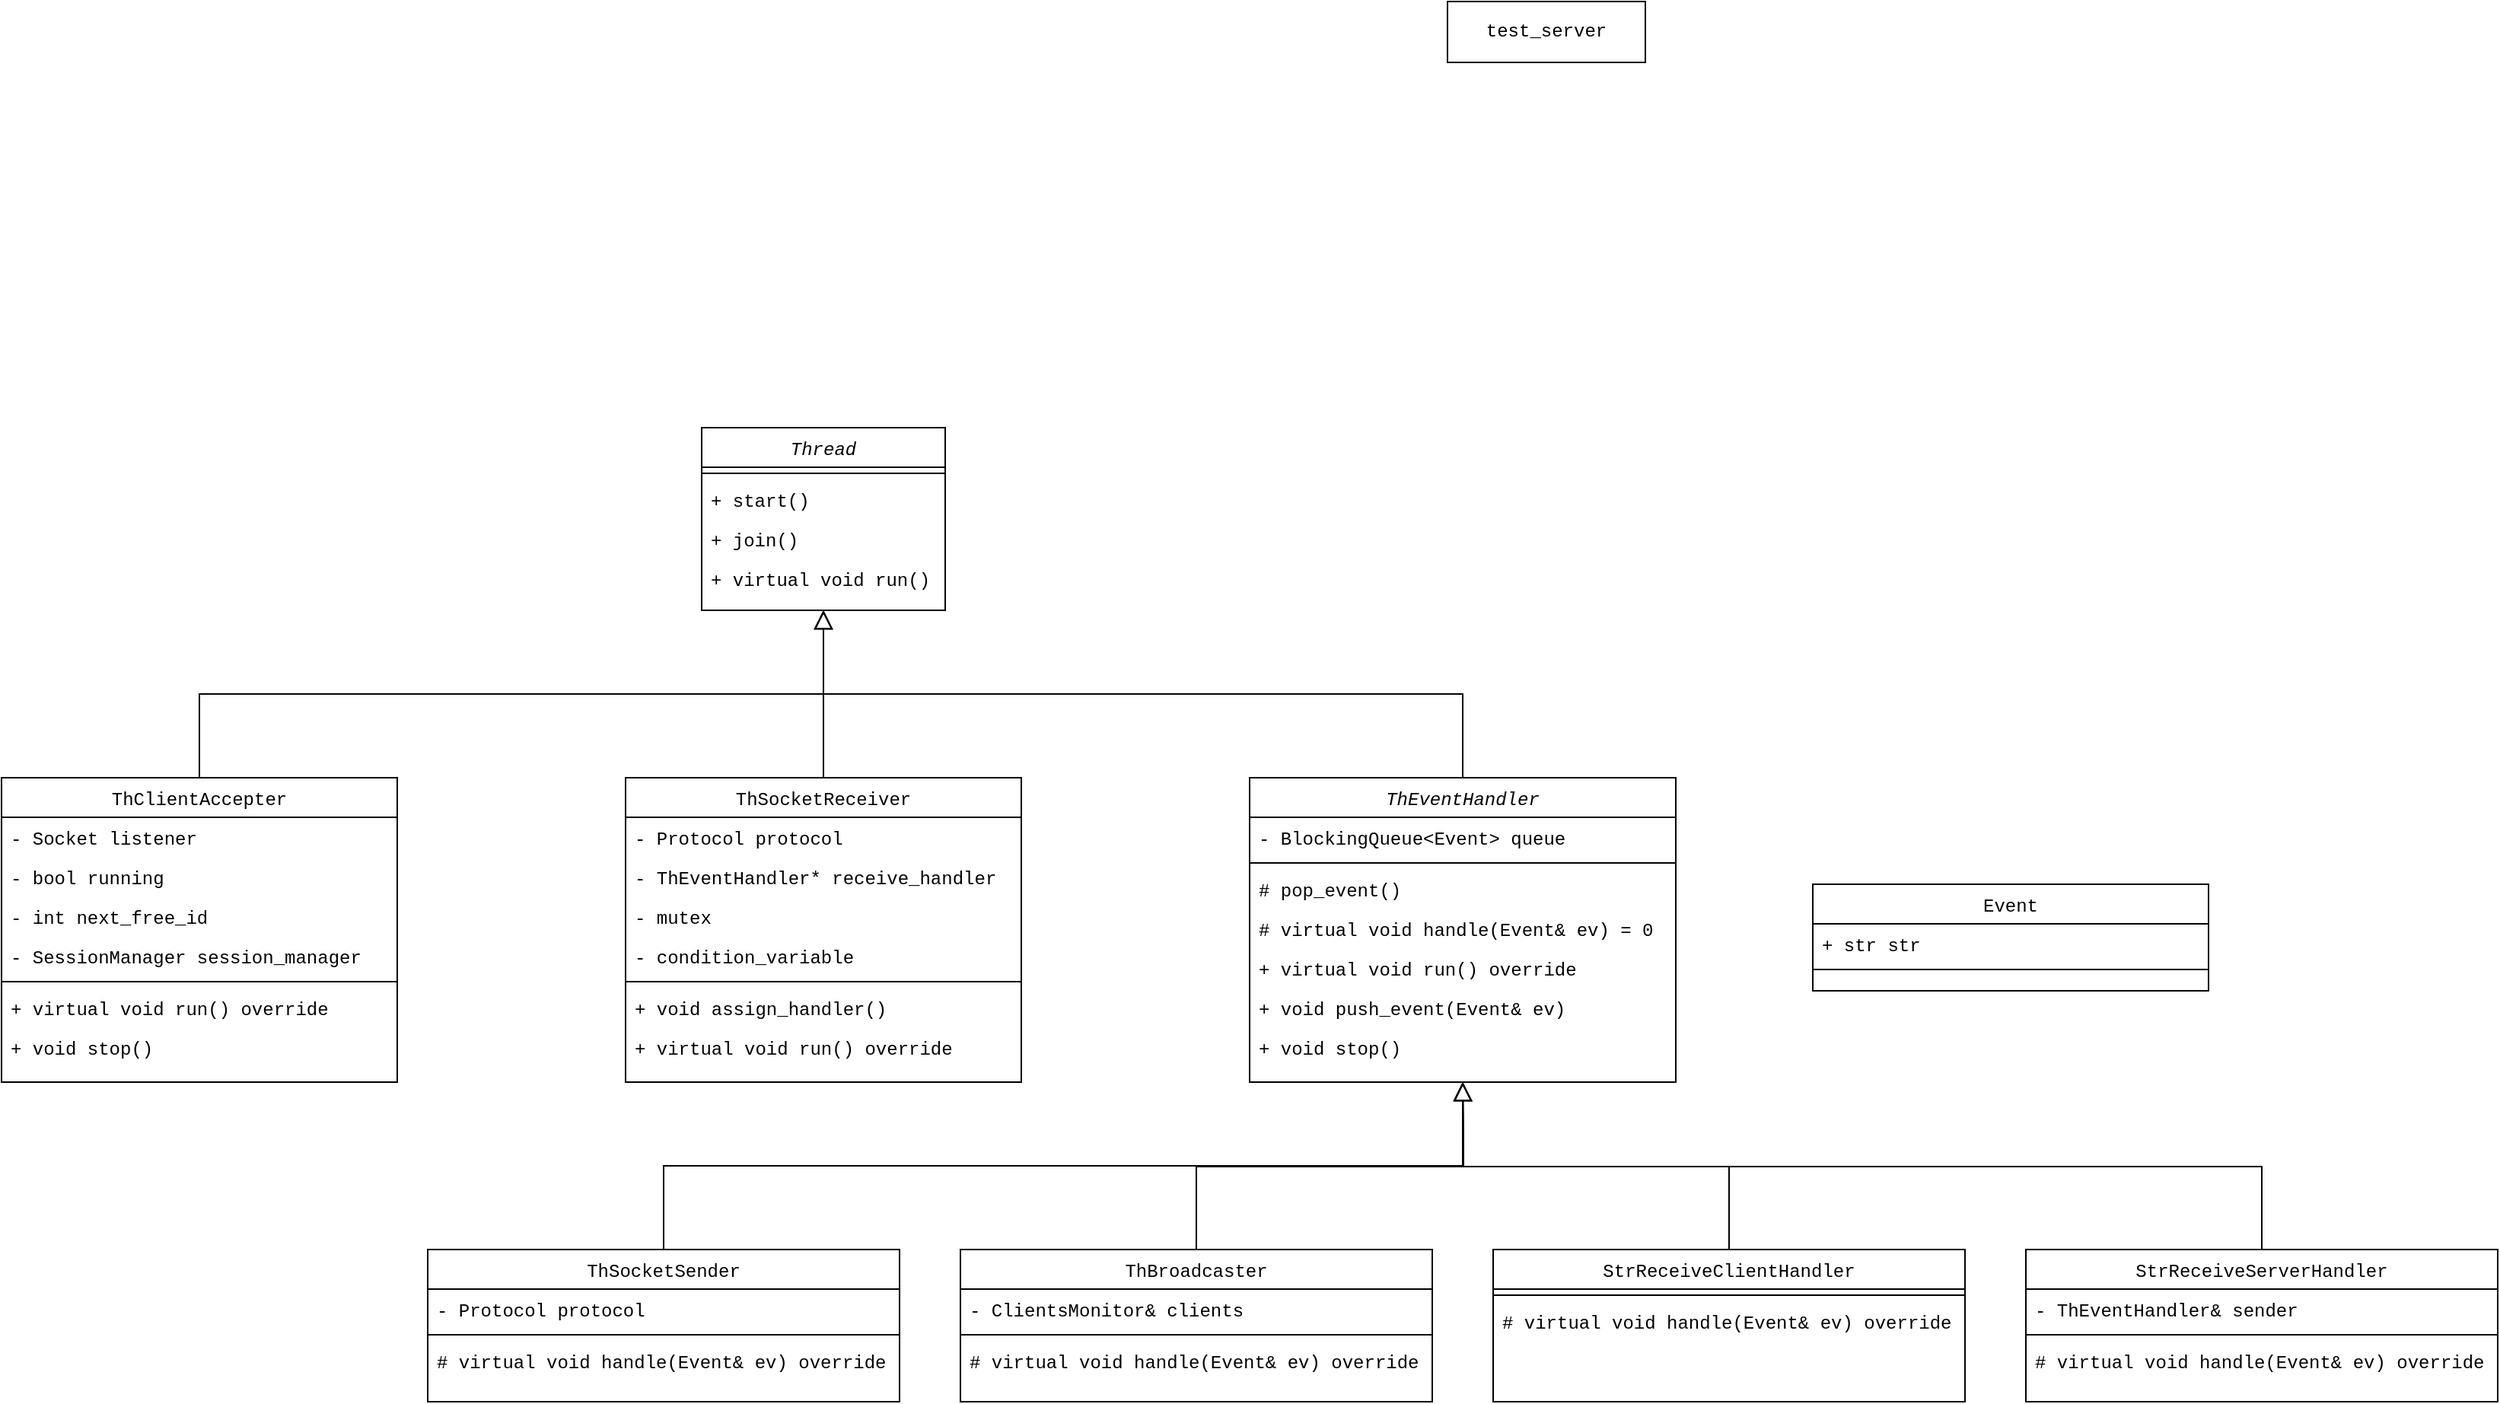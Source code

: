 <mxfile version="13.2.0" type="device"><diagram id="C5RBs43oDa-KdzZeNtuy" name="Page-1"><mxGraphModel dx="1967" dy="668" grid="1" gridSize="10" guides="1" tooltips="1" connect="1" arrows="1" fold="1" page="1" pageScale="1" pageWidth="827" pageHeight="1169" math="0" shadow="0"><root><mxCell id="WIyWlLk6GJQsqaUBKTNV-0"/><mxCell id="WIyWlLk6GJQsqaUBKTNV-1" parent="WIyWlLk6GJQsqaUBKTNV-0"/><mxCell id="zkfFHV4jXpPFQw0GAbJ--12" value="" style="endArrow=block;endSize=10;endFill=0;shadow=0;strokeWidth=1;rounded=0;edgeStyle=elbowEdgeStyle;elbow=vertical;fontFamily=Courier New;" parent="WIyWlLk6GJQsqaUBKTNV-1" source="zkfFHV4jXpPFQw0GAbJ--6" target="zkfFHV4jXpPFQw0GAbJ--0" edge="1"><mxGeometry width="160" relative="1" as="geometry"><mxPoint x="-240" y="393" as="sourcePoint"/><mxPoint x="-240" y="393" as="targetPoint"/></mxGeometry></mxCell><mxCell id="zkfFHV4jXpPFQw0GAbJ--16" value="" style="endArrow=block;endSize=10;endFill=0;shadow=0;strokeWidth=1;rounded=0;edgeStyle=elbowEdgeStyle;elbow=vertical;fontFamily=Courier New;" parent="WIyWlLk6GJQsqaUBKTNV-1" source="zkfFHV4jXpPFQw0GAbJ--13" target="zkfFHV4jXpPFQw0GAbJ--0" edge="1"><mxGeometry width="160" relative="1" as="geometry"><mxPoint x="-230" y="563" as="sourcePoint"/><mxPoint x="-130" y="461" as="targetPoint"/></mxGeometry></mxCell><mxCell id="dXjl9bKQkMrB-6pkvQlv-0" value="test_server" style="rounded=0;whiteSpace=wrap;html=1;fontFamily=Courier New;" vertex="1" parent="WIyWlLk6GJQsqaUBKTNV-1"><mxGeometry x="400" y="10" width="130" height="40" as="geometry"/></mxCell><mxCell id="dXjl9bKQkMrB-6pkvQlv-21" style="edgeStyle=orthogonalEdgeStyle;rounded=0;orthogonalLoop=1;jettySize=auto;html=1;exitX=0.5;exitY=0;exitDx=0;exitDy=0;entryX=0.5;entryY=1;entryDx=0;entryDy=0;endArrow=block;endFill=0;endSize=10;fontFamily=Courier New;" edge="1" parent="WIyWlLk6GJQsqaUBKTNV-1" source="dXjl9bKQkMrB-6pkvQlv-13" target="zkfFHV4jXpPFQw0GAbJ--0"><mxGeometry relative="1" as="geometry"/></mxCell><mxCell id="dXjl9bKQkMrB-6pkvQlv-59" style="edgeStyle=orthogonalEdgeStyle;rounded=0;orthogonalLoop=1;jettySize=auto;html=1;exitX=0.5;exitY=0;exitDx=0;exitDy=0;entryX=0.5;entryY=1;entryDx=0;entryDy=0;endArrow=block;endFill=0;endSize=10;fontFamily=Courier New;" edge="1" parent="WIyWlLk6GJQsqaUBKTNV-1" source="dXjl9bKQkMrB-6pkvQlv-38" target="dXjl9bKQkMrB-6pkvQlv-13"><mxGeometry relative="1" as="geometry"/></mxCell><mxCell id="dXjl9bKQkMrB-6pkvQlv-60" style="edgeStyle=orthogonalEdgeStyle;rounded=0;orthogonalLoop=1;jettySize=auto;html=1;exitX=0.5;exitY=0;exitDx=0;exitDy=0;endArrow=block;endFill=0;endSize=10;fontFamily=Courier New;" edge="1" parent="WIyWlLk6GJQsqaUBKTNV-1" source="dXjl9bKQkMrB-6pkvQlv-51"><mxGeometry relative="1" as="geometry"><mxPoint x="410" y="720.0" as="targetPoint"/></mxGeometry></mxCell><mxCell id="dXjl9bKQkMrB-6pkvQlv-61" style="edgeStyle=orthogonalEdgeStyle;rounded=0;orthogonalLoop=1;jettySize=auto;html=1;exitX=0.5;exitY=0;exitDx=0;exitDy=0;endArrow=block;endFill=0;endSize=10;fontFamily=Courier New;" edge="1" parent="WIyWlLk6GJQsqaUBKTNV-1" source="dXjl9bKQkMrB-6pkvQlv-47"><mxGeometry relative="1" as="geometry"><mxPoint x="410" y="720.0" as="targetPoint"/></mxGeometry></mxCell><mxCell id="dXjl9bKQkMrB-6pkvQlv-62" style="edgeStyle=orthogonalEdgeStyle;rounded=0;orthogonalLoop=1;jettySize=auto;html=1;exitX=0.5;exitY=0;exitDx=0;exitDy=0;endArrow=block;endFill=0;endSize=10;fontFamily=Courier New;" edge="1" parent="WIyWlLk6GJQsqaUBKTNV-1" source="dXjl9bKQkMrB-6pkvQlv-55"><mxGeometry relative="1" as="geometry"><mxPoint x="410" y="720.0" as="targetPoint"/></mxGeometry></mxCell><mxCell id="dXjl9bKQkMrB-6pkvQlv-13" value="ThEventHandler" style="swimlane;fontStyle=2;align=center;verticalAlign=top;childLayout=stackLayout;horizontal=1;startSize=26;horizontalStack=0;resizeParent=1;resizeLast=0;collapsible=1;marginBottom=0;rounded=0;shadow=0;strokeWidth=1;fontFamily=Courier New;" vertex="1" parent="WIyWlLk6GJQsqaUBKTNV-1"><mxGeometry x="270" y="520" width="280" height="200" as="geometry"><mxRectangle x="340" y="380" width="170" height="26" as="alternateBounds"/></mxGeometry></mxCell><mxCell id="dXjl9bKQkMrB-6pkvQlv-14" value="- BlockingQueue&lt;Event&gt; queue" style="text;align=left;verticalAlign=top;spacingLeft=4;spacingRight=4;overflow=hidden;rotatable=0;points=[[0,0.5],[1,0.5]];portConstraint=eastwest;fontFamily=Courier New;" vertex="1" parent="dXjl9bKQkMrB-6pkvQlv-13"><mxGeometry y="26" width="280" height="26" as="geometry"/></mxCell><mxCell id="dXjl9bKQkMrB-6pkvQlv-18" value="" style="line;html=1;strokeWidth=1;align=left;verticalAlign=middle;spacingTop=-1;spacingLeft=3;spacingRight=3;rotatable=0;labelPosition=right;points=[];portConstraint=eastwest;fontFamily=Courier New;" vertex="1" parent="dXjl9bKQkMrB-6pkvQlv-13"><mxGeometry y="52" width="280" height="8" as="geometry"/></mxCell><mxCell id="dXjl9bKQkMrB-6pkvQlv-20" value="# pop_event()" style="text;align=left;verticalAlign=top;spacingLeft=4;spacingRight=4;overflow=hidden;rotatable=0;points=[[0,0.5],[1,0.5]];portConstraint=eastwest;fontFamily=Courier New;" vertex="1" parent="dXjl9bKQkMrB-6pkvQlv-13"><mxGeometry y="60" width="280" height="26" as="geometry"/></mxCell><mxCell id="dXjl9bKQkMrB-6pkvQlv-19" value="# virtual void handle(Event&amp; ev) = 0" style="text;align=left;verticalAlign=top;spacingLeft=4;spacingRight=4;overflow=hidden;rotatable=0;points=[[0,0.5],[1,0.5]];portConstraint=eastwest;fontFamily=Courier New;" vertex="1" parent="dXjl9bKQkMrB-6pkvQlv-13"><mxGeometry y="86" width="280" height="26" as="geometry"/></mxCell><mxCell id="dXjl9bKQkMrB-6pkvQlv-27" value="+ virtual void run() override" style="text;align=left;verticalAlign=top;spacingLeft=4;spacingRight=4;overflow=hidden;rotatable=0;points=[[0,0.5],[1,0.5]];portConstraint=eastwest;fontFamily=Courier New;" vertex="1" parent="dXjl9bKQkMrB-6pkvQlv-13"><mxGeometry y="112" width="280" height="26" as="geometry"/></mxCell><mxCell id="dXjl9bKQkMrB-6pkvQlv-28" value="+ void push_event(Event&amp; ev)" style="text;align=left;verticalAlign=top;spacingLeft=4;spacingRight=4;overflow=hidden;rotatable=0;points=[[0,0.5],[1,0.5]];portConstraint=eastwest;fontFamily=Courier New;" vertex="1" parent="dXjl9bKQkMrB-6pkvQlv-13"><mxGeometry y="138" width="280" height="26" as="geometry"/></mxCell><mxCell id="dXjl9bKQkMrB-6pkvQlv-29" value="+ void stop()" style="text;align=left;verticalAlign=top;spacingLeft=4;spacingRight=4;overflow=hidden;rotatable=0;points=[[0,0.5],[1,0.5]];portConstraint=eastwest;fontFamily=Courier New;" vertex="1" parent="dXjl9bKQkMrB-6pkvQlv-13"><mxGeometry y="164" width="280" height="26" as="geometry"/></mxCell><mxCell id="dXjl9bKQkMrB-6pkvQlv-38" value="ThSocketSender" style="swimlane;fontStyle=0;align=center;verticalAlign=top;childLayout=stackLayout;horizontal=1;startSize=26;horizontalStack=0;resizeParent=1;resizeLast=0;collapsible=1;marginBottom=0;rounded=0;shadow=0;strokeWidth=1;fontFamily=Courier New;" vertex="1" parent="WIyWlLk6GJQsqaUBKTNV-1"><mxGeometry x="-270" y="830" width="310" height="100" as="geometry"><mxRectangle x="340" y="380" width="170" height="26" as="alternateBounds"/></mxGeometry></mxCell><mxCell id="dXjl9bKQkMrB-6pkvQlv-40" value="- Protocol protocol" style="text;align=left;verticalAlign=top;spacingLeft=4;spacingRight=4;overflow=hidden;rotatable=0;points=[[0,0.5],[1,0.5]];portConstraint=eastwest;fontFamily=Courier New;" vertex="1" parent="dXjl9bKQkMrB-6pkvQlv-38"><mxGeometry y="26" width="310" height="26" as="geometry"/></mxCell><mxCell id="dXjl9bKQkMrB-6pkvQlv-43" value="" style="line;html=1;strokeWidth=1;align=left;verticalAlign=middle;spacingTop=-1;spacingLeft=3;spacingRight=3;rotatable=0;labelPosition=right;points=[];portConstraint=eastwest;fontFamily=Courier New;" vertex="1" parent="dXjl9bKQkMrB-6pkvQlv-38"><mxGeometry y="52" width="310" height="8" as="geometry"/></mxCell><mxCell id="dXjl9bKQkMrB-6pkvQlv-46" value="# virtual void handle(Event&amp; ev) override" style="text;align=left;verticalAlign=top;spacingLeft=4;spacingRight=4;overflow=hidden;rotatable=0;points=[[0,0.5],[1,0.5]];portConstraint=eastwest;fontFamily=Courier New;" vertex="1" parent="dXjl9bKQkMrB-6pkvQlv-38"><mxGeometry y="60" width="310" height="26" as="geometry"/></mxCell><mxCell id="dXjl9bKQkMrB-6pkvQlv-51" value="ThBroadcaster" style="swimlane;fontStyle=0;align=center;verticalAlign=top;childLayout=stackLayout;horizontal=1;startSize=26;horizontalStack=0;resizeParent=1;resizeLast=0;collapsible=1;marginBottom=0;rounded=0;shadow=0;strokeWidth=1;fontFamily=Courier New;" vertex="1" parent="WIyWlLk6GJQsqaUBKTNV-1"><mxGeometry x="80" y="830" width="310" height="100" as="geometry"><mxRectangle x="340" y="380" width="170" height="26" as="alternateBounds"/></mxGeometry></mxCell><mxCell id="dXjl9bKQkMrB-6pkvQlv-52" value="- ClientsMonitor&amp; clients" style="text;align=left;verticalAlign=top;spacingLeft=4;spacingRight=4;overflow=hidden;rotatable=0;points=[[0,0.5],[1,0.5]];portConstraint=eastwest;fontFamily=Courier New;" vertex="1" parent="dXjl9bKQkMrB-6pkvQlv-51"><mxGeometry y="26" width="310" height="26" as="geometry"/></mxCell><mxCell id="dXjl9bKQkMrB-6pkvQlv-53" value="" style="line;html=1;strokeWidth=1;align=left;verticalAlign=middle;spacingTop=-1;spacingLeft=3;spacingRight=3;rotatable=0;labelPosition=right;points=[];portConstraint=eastwest;fontFamily=Courier New;" vertex="1" parent="dXjl9bKQkMrB-6pkvQlv-51"><mxGeometry y="52" width="310" height="8" as="geometry"/></mxCell><mxCell id="dXjl9bKQkMrB-6pkvQlv-54" value="# virtual void handle(Event&amp; ev) override" style="text;align=left;verticalAlign=top;spacingLeft=4;spacingRight=4;overflow=hidden;rotatable=0;points=[[0,0.5],[1,0.5]];portConstraint=eastwest;fontFamily=Courier New;" vertex="1" parent="dXjl9bKQkMrB-6pkvQlv-51"><mxGeometry y="60" width="310" height="26" as="geometry"/></mxCell><mxCell id="dXjl9bKQkMrB-6pkvQlv-47" value="StrReceiveClientHandler" style="swimlane;fontStyle=0;align=center;verticalAlign=top;childLayout=stackLayout;horizontal=1;startSize=26;horizontalStack=0;resizeParent=1;resizeLast=0;collapsible=1;marginBottom=0;rounded=0;shadow=0;strokeWidth=1;fontFamily=Courier New;" vertex="1" parent="WIyWlLk6GJQsqaUBKTNV-1"><mxGeometry x="430" y="830" width="310" height="100" as="geometry"><mxRectangle x="340" y="380" width="170" height="26" as="alternateBounds"/></mxGeometry></mxCell><mxCell id="dXjl9bKQkMrB-6pkvQlv-49" value="" style="line;html=1;strokeWidth=1;align=left;verticalAlign=middle;spacingTop=-1;spacingLeft=3;spacingRight=3;rotatable=0;labelPosition=right;points=[];portConstraint=eastwest;fontFamily=Courier New;" vertex="1" parent="dXjl9bKQkMrB-6pkvQlv-47"><mxGeometry y="26" width="310" height="8" as="geometry"/></mxCell><mxCell id="dXjl9bKQkMrB-6pkvQlv-50" value="# virtual void handle(Event&amp; ev) override" style="text;align=left;verticalAlign=top;spacingLeft=4;spacingRight=4;overflow=hidden;rotatable=0;points=[[0,0.5],[1,0.5]];portConstraint=eastwest;fontFamily=Courier New;" vertex="1" parent="dXjl9bKQkMrB-6pkvQlv-47"><mxGeometry y="34" width="310" height="26" as="geometry"/></mxCell><mxCell id="dXjl9bKQkMrB-6pkvQlv-55" value="StrReceiveServerHandler" style="swimlane;fontStyle=0;align=center;verticalAlign=top;childLayout=stackLayout;horizontal=1;startSize=26;horizontalStack=0;resizeParent=1;resizeLast=0;collapsible=1;marginBottom=0;rounded=0;shadow=0;strokeWidth=1;fontFamily=Courier New;" vertex="1" parent="WIyWlLk6GJQsqaUBKTNV-1"><mxGeometry x="780" y="830" width="310" height="100" as="geometry"><mxRectangle x="340" y="380" width="170" height="26" as="alternateBounds"/></mxGeometry></mxCell><mxCell id="dXjl9bKQkMrB-6pkvQlv-56" value="- ThEventHandler&amp; sender" style="text;align=left;verticalAlign=top;spacingLeft=4;spacingRight=4;overflow=hidden;rotatable=0;points=[[0,0.5],[1,0.5]];portConstraint=eastwest;fontFamily=Courier New;" vertex="1" parent="dXjl9bKQkMrB-6pkvQlv-55"><mxGeometry y="26" width="310" height="26" as="geometry"/></mxCell><mxCell id="dXjl9bKQkMrB-6pkvQlv-57" value="" style="line;html=1;strokeWidth=1;align=left;verticalAlign=middle;spacingTop=-1;spacingLeft=3;spacingRight=3;rotatable=0;labelPosition=right;points=[];portConstraint=eastwest;fontFamily=Courier New;" vertex="1" parent="dXjl9bKQkMrB-6pkvQlv-55"><mxGeometry y="52" width="310" height="8" as="geometry"/></mxCell><mxCell id="dXjl9bKQkMrB-6pkvQlv-58" value="# virtual void handle(Event&amp; ev) override" style="text;align=left;verticalAlign=top;spacingLeft=4;spacingRight=4;overflow=hidden;rotatable=0;points=[[0,0.5],[1,0.5]];portConstraint=eastwest;fontFamily=Courier New;" vertex="1" parent="dXjl9bKQkMrB-6pkvQlv-55"><mxGeometry y="60" width="310" height="26" as="geometry"/></mxCell><mxCell id="zkfFHV4jXpPFQw0GAbJ--13" value="ThClientAccepter" style="swimlane;fontStyle=0;align=center;verticalAlign=top;childLayout=stackLayout;horizontal=1;startSize=26;horizontalStack=0;resizeParent=1;resizeLast=0;collapsible=1;marginBottom=0;rounded=0;shadow=0;strokeWidth=1;fontFamily=Courier New;" parent="WIyWlLk6GJQsqaUBKTNV-1" vertex="1"><mxGeometry x="-550" y="520" width="260" height="200" as="geometry"><mxRectangle x="340" y="380" width="170" height="26" as="alternateBounds"/></mxGeometry></mxCell><mxCell id="zkfFHV4jXpPFQw0GAbJ--14" value="- Socket listener" style="text;align=left;verticalAlign=top;spacingLeft=4;spacingRight=4;overflow=hidden;rotatable=0;points=[[0,0.5],[1,0.5]];portConstraint=eastwest;fontFamily=Courier New;" parent="zkfFHV4jXpPFQw0GAbJ--13" vertex="1"><mxGeometry y="26" width="260" height="26" as="geometry"/></mxCell><mxCell id="dXjl9bKQkMrB-6pkvQlv-10" value="- bool running" style="text;align=left;verticalAlign=top;spacingLeft=4;spacingRight=4;overflow=hidden;rotatable=0;points=[[0,0.5],[1,0.5]];portConstraint=eastwest;fontFamily=Courier New;" vertex="1" parent="zkfFHV4jXpPFQw0GAbJ--13"><mxGeometry y="52" width="260" height="26" as="geometry"/></mxCell><mxCell id="dXjl9bKQkMrB-6pkvQlv-11" value="- int next_free_id" style="text;align=left;verticalAlign=top;spacingLeft=4;spacingRight=4;overflow=hidden;rotatable=0;points=[[0,0.5],[1,0.5]];portConstraint=eastwest;fontFamily=Courier New;" vertex="1" parent="zkfFHV4jXpPFQw0GAbJ--13"><mxGeometry y="78" width="260" height="26" as="geometry"/></mxCell><mxCell id="dXjl9bKQkMrB-6pkvQlv-12" value="- SessionManager session_manager" style="text;align=left;verticalAlign=top;spacingLeft=4;spacingRight=4;overflow=hidden;rotatable=0;points=[[0,0.5],[1,0.5]];portConstraint=eastwest;fontFamily=Courier New;" vertex="1" parent="zkfFHV4jXpPFQw0GAbJ--13"><mxGeometry y="104" width="260" height="26" as="geometry"/></mxCell><mxCell id="zkfFHV4jXpPFQw0GAbJ--15" value="" style="line;html=1;strokeWidth=1;align=left;verticalAlign=middle;spacingTop=-1;spacingLeft=3;spacingRight=3;rotatable=0;labelPosition=right;points=[];portConstraint=eastwest;fontFamily=Courier New;" parent="zkfFHV4jXpPFQw0GAbJ--13" vertex="1"><mxGeometry y="130" width="260" height="8" as="geometry"/></mxCell><mxCell id="dXjl9bKQkMrB-6pkvQlv-8" value="+ virtual void run() override" style="text;align=left;verticalAlign=top;spacingLeft=4;spacingRight=4;overflow=hidden;rotatable=0;points=[[0,0.5],[1,0.5]];portConstraint=eastwest;fontFamily=Courier New;" vertex="1" parent="zkfFHV4jXpPFQw0GAbJ--13"><mxGeometry y="138" width="260" height="26" as="geometry"/></mxCell><mxCell id="dXjl9bKQkMrB-6pkvQlv-9" value="+ void stop()" style="text;align=left;verticalAlign=top;spacingLeft=4;spacingRight=4;overflow=hidden;rotatable=0;points=[[0,0.5],[1,0.5]];portConstraint=eastwest;fontFamily=Courier New;" vertex="1" parent="zkfFHV4jXpPFQw0GAbJ--13"><mxGeometry y="164" width="260" height="26" as="geometry"/></mxCell><mxCell id="zkfFHV4jXpPFQw0GAbJ--6" value="ThSocketReceiver" style="swimlane;fontStyle=0;align=center;verticalAlign=top;childLayout=stackLayout;horizontal=1;startSize=26;horizontalStack=0;resizeParent=1;resizeLast=0;collapsible=1;marginBottom=0;rounded=0;shadow=0;strokeWidth=1;fontFamily=Courier New;" parent="WIyWlLk6GJQsqaUBKTNV-1" vertex="1"><mxGeometry x="-140" y="520" width="260" height="200" as="geometry"><mxRectangle x="130" y="380" width="160" height="26" as="alternateBounds"/></mxGeometry></mxCell><mxCell id="zkfFHV4jXpPFQw0GAbJ--7" value="- Protocol protocol" style="text;align=left;verticalAlign=top;spacingLeft=4;spacingRight=4;overflow=hidden;rotatable=0;points=[[0,0.5],[1,0.5]];portConstraint=eastwest;fontFamily=Courier New;" parent="zkfFHV4jXpPFQw0GAbJ--6" vertex="1"><mxGeometry y="26" width="260" height="26" as="geometry"/></mxCell><mxCell id="zkfFHV4jXpPFQw0GAbJ--8" value="- ThEventHandler* receive_handler" style="text;align=left;verticalAlign=top;spacingLeft=4;spacingRight=4;overflow=hidden;rotatable=0;points=[[0,0.5],[1,0.5]];portConstraint=eastwest;rounded=0;shadow=0;html=0;fontFamily=Courier New;" parent="zkfFHV4jXpPFQw0GAbJ--6" vertex="1"><mxGeometry y="52" width="260" height="26" as="geometry"/></mxCell><mxCell id="dXjl9bKQkMrB-6pkvQlv-4" value="- mutex" style="text;align=left;verticalAlign=top;spacingLeft=4;spacingRight=4;overflow=hidden;rotatable=0;points=[[0,0.5],[1,0.5]];portConstraint=eastwest;rounded=0;shadow=0;html=0;fontFamily=Courier New;" vertex="1" parent="zkfFHV4jXpPFQw0GAbJ--6"><mxGeometry y="78" width="260" height="26" as="geometry"/></mxCell><mxCell id="dXjl9bKQkMrB-6pkvQlv-5" value="- condition_variable" style="text;align=left;verticalAlign=top;spacingLeft=4;spacingRight=4;overflow=hidden;rotatable=0;points=[[0,0.5],[1,0.5]];portConstraint=eastwest;rounded=0;shadow=0;html=0;fontFamily=Courier New;" vertex="1" parent="zkfFHV4jXpPFQw0GAbJ--6"><mxGeometry y="104" width="260" height="26" as="geometry"/></mxCell><mxCell id="zkfFHV4jXpPFQw0GAbJ--9" value="" style="line;html=1;strokeWidth=1;align=left;verticalAlign=middle;spacingTop=-1;spacingLeft=3;spacingRight=3;rotatable=0;labelPosition=right;points=[];portConstraint=eastwest;fontFamily=Courier New;" parent="zkfFHV4jXpPFQw0GAbJ--6" vertex="1"><mxGeometry y="130" width="260" height="8" as="geometry"/></mxCell><mxCell id="zkfFHV4jXpPFQw0GAbJ--11" value="+ void assign_handler()" style="text;align=left;verticalAlign=top;spacingLeft=4;spacingRight=4;overflow=hidden;rotatable=0;points=[[0,0.5],[1,0.5]];portConstraint=eastwest;fontFamily=Courier New;" parent="zkfFHV4jXpPFQw0GAbJ--6" vertex="1"><mxGeometry y="138" width="260" height="26" as="geometry"/></mxCell><mxCell id="dXjl9bKQkMrB-6pkvQlv-7" value="+ virtual void run() override" style="text;align=left;verticalAlign=top;spacingLeft=4;spacingRight=4;overflow=hidden;rotatable=0;points=[[0,0.5],[1,0.5]];portConstraint=eastwest;fontFamily=Courier New;" vertex="1" parent="zkfFHV4jXpPFQw0GAbJ--6"><mxGeometry y="164" width="260" height="26" as="geometry"/></mxCell><mxCell id="zkfFHV4jXpPFQw0GAbJ--0" value="Thread" style="swimlane;fontStyle=2;align=center;verticalAlign=top;childLayout=stackLayout;horizontal=1;startSize=26;horizontalStack=0;resizeParent=1;resizeLast=0;collapsible=1;marginBottom=0;rounded=0;shadow=0;strokeWidth=1;fontFamily=Courier New;" parent="WIyWlLk6GJQsqaUBKTNV-1" vertex="1"><mxGeometry x="-90" y="290" width="160" height="120" as="geometry"><mxRectangle x="230" y="140" width="160" height="26" as="alternateBounds"/></mxGeometry></mxCell><mxCell id="zkfFHV4jXpPFQw0GAbJ--4" value="" style="line;html=1;strokeWidth=1;align=left;verticalAlign=middle;spacingTop=-1;spacingLeft=3;spacingRight=3;rotatable=0;labelPosition=right;points=[];portConstraint=eastwest;fontFamily=Courier New;" parent="zkfFHV4jXpPFQw0GAbJ--0" vertex="1"><mxGeometry y="26" width="160" height="8" as="geometry"/></mxCell><mxCell id="zkfFHV4jXpPFQw0GAbJ--5" value="+ start()" style="text;align=left;verticalAlign=top;spacingLeft=4;spacingRight=4;overflow=hidden;rotatable=0;points=[[0,0.5],[1,0.5]];portConstraint=eastwest;fontFamily=Courier New;" parent="zkfFHV4jXpPFQw0GAbJ--0" vertex="1"><mxGeometry y="34" width="160" height="26" as="geometry"/></mxCell><mxCell id="dXjl9bKQkMrB-6pkvQlv-2" value="+ join()" style="text;align=left;verticalAlign=top;spacingLeft=4;spacingRight=4;overflow=hidden;rotatable=0;points=[[0,0.5],[1,0.5]];portConstraint=eastwest;fontFamily=Courier New;" vertex="1" parent="zkfFHV4jXpPFQw0GAbJ--0"><mxGeometry y="60" width="160" height="26" as="geometry"/></mxCell><mxCell id="dXjl9bKQkMrB-6pkvQlv-3" value="+ virtual void run() = 0" style="text;align=left;verticalAlign=top;spacingLeft=4;spacingRight=4;overflow=hidden;rotatable=0;points=[[0,0.5],[1,0.5]];portConstraint=eastwest;fontFamily=Courier New;" vertex="1" parent="zkfFHV4jXpPFQw0GAbJ--0"><mxGeometry y="86" width="160" height="26" as="geometry"/></mxCell><mxCell id="dXjl9bKQkMrB-6pkvQlv-63" value="Event" style="swimlane;fontStyle=0;align=center;verticalAlign=top;childLayout=stackLayout;horizontal=1;startSize=26;horizontalStack=0;resizeParent=1;resizeLast=0;collapsible=1;marginBottom=0;rounded=0;shadow=0;strokeWidth=1;fontFamily=Courier New;" vertex="1" parent="WIyWlLk6GJQsqaUBKTNV-1"><mxGeometry x="640" y="590" width="260" height="70" as="geometry"><mxRectangle x="340" y="380" width="170" height="26" as="alternateBounds"/></mxGeometry></mxCell><mxCell id="dXjl9bKQkMrB-6pkvQlv-64" value="+ str str" style="text;align=left;verticalAlign=top;spacingLeft=4;spacingRight=4;overflow=hidden;rotatable=0;points=[[0,0.5],[1,0.5]];portConstraint=eastwest;fontFamily=Courier New;" vertex="1" parent="dXjl9bKQkMrB-6pkvQlv-63"><mxGeometry y="26" width="260" height="26" as="geometry"/></mxCell><mxCell id="dXjl9bKQkMrB-6pkvQlv-68" value="" style="line;html=1;strokeWidth=1;align=left;verticalAlign=middle;spacingTop=-1;spacingLeft=3;spacingRight=3;rotatable=0;labelPosition=right;points=[];portConstraint=eastwest;fontFamily=Courier New;" vertex="1" parent="dXjl9bKQkMrB-6pkvQlv-63"><mxGeometry y="52" width="260" height="8" as="geometry"/></mxCell></root></mxGraphModel></diagram></mxfile>